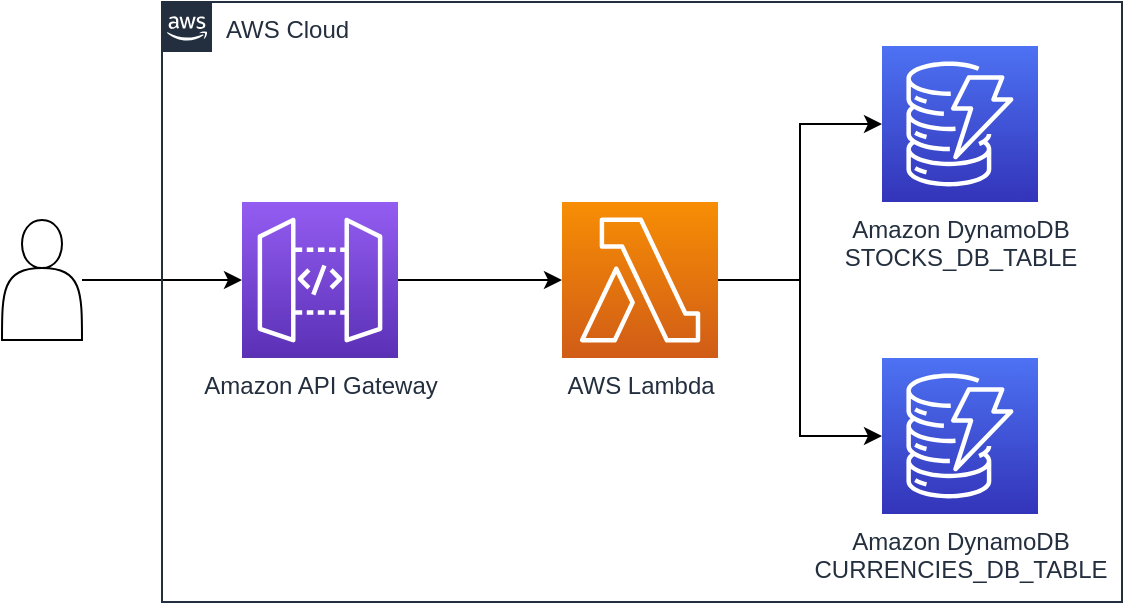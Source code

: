 <mxfile version="21.2.1" type="device">
  <diagram name="Page-1" id="S-1dwF8ICx19qoGAViRL">
    <mxGraphModel dx="1114" dy="955" grid="1" gridSize="10" guides="1" tooltips="1" connect="1" arrows="1" fold="1" page="1" pageScale="1" pageWidth="850" pageHeight="1100" math="0" shadow="0">
      <root>
        <mxCell id="0" />
        <mxCell id="1" parent="0" />
        <mxCell id="yHdm5nvyR6YY-11YfRfX-3" style="edgeStyle=orthogonalEdgeStyle;rounded=0;orthogonalLoop=1;jettySize=auto;html=1;entryX=0;entryY=0.5;entryDx=0;entryDy=0;entryPerimeter=0;" edge="1" parent="1" source="yHdm5nvyR6YY-11YfRfX-1" target="yHdm5nvyR6YY-11YfRfX-2">
          <mxGeometry relative="1" as="geometry" />
        </mxCell>
        <mxCell id="yHdm5nvyR6YY-11YfRfX-1" value="" style="shape=actor;whiteSpace=wrap;html=1;" vertex="1" parent="1">
          <mxGeometry x="80" y="289" width="40" height="60" as="geometry" />
        </mxCell>
        <mxCell id="yHdm5nvyR6YY-11YfRfX-5" style="edgeStyle=orthogonalEdgeStyle;rounded=0;orthogonalLoop=1;jettySize=auto;html=1;entryX=0;entryY=0.5;entryDx=0;entryDy=0;entryPerimeter=0;" edge="1" parent="1" source="yHdm5nvyR6YY-11YfRfX-2" target="yHdm5nvyR6YY-11YfRfX-4">
          <mxGeometry relative="1" as="geometry" />
        </mxCell>
        <mxCell id="yHdm5nvyR6YY-11YfRfX-2" value="Amazon API Gateway" style="points=[[0,0,0],[0.25,0,0],[0.5,0,0],[0.75,0,0],[1,0,0],[0,1,0],[0.25,1,0],[0.5,1,0],[0.75,1,0],[1,1,0],[0,0.25,0],[0,0.5,0],[0,0.75,0],[1,0.25,0],[1,0.5,0],[1,0.75,0]];outlineConnect=0;fontColor=#232F3E;gradientColor=#945DF2;gradientDirection=north;fillColor=#5A30B5;strokeColor=#ffffff;dashed=0;verticalLabelPosition=bottom;verticalAlign=top;align=center;html=1;fontSize=12;fontStyle=0;aspect=fixed;shape=mxgraph.aws4.resourceIcon;resIcon=mxgraph.aws4.api_gateway;" vertex="1" parent="1">
          <mxGeometry x="200" y="280" width="78" height="78" as="geometry" />
        </mxCell>
        <mxCell id="yHdm5nvyR6YY-11YfRfX-10" style="edgeStyle=orthogonalEdgeStyle;rounded=0;orthogonalLoop=1;jettySize=auto;html=1;entryX=0;entryY=0.5;entryDx=0;entryDy=0;entryPerimeter=0;" edge="1" parent="1" source="yHdm5nvyR6YY-11YfRfX-4" target="yHdm5nvyR6YY-11YfRfX-7">
          <mxGeometry relative="1" as="geometry" />
        </mxCell>
        <mxCell id="yHdm5nvyR6YY-11YfRfX-11" style="edgeStyle=orthogonalEdgeStyle;rounded=0;orthogonalLoop=1;jettySize=auto;html=1;" edge="1" parent="1" source="yHdm5nvyR6YY-11YfRfX-4" target="yHdm5nvyR6YY-11YfRfX-6">
          <mxGeometry relative="1" as="geometry" />
        </mxCell>
        <mxCell id="yHdm5nvyR6YY-11YfRfX-4" value="AWS Lambda" style="points=[[0,0,0],[0.25,0,0],[0.5,0,0],[0.75,0,0],[1,0,0],[0,1,0],[0.25,1,0],[0.5,1,0],[0.75,1,0],[1,1,0],[0,0.25,0],[0,0.5,0],[0,0.75,0],[1,0.25,0],[1,0.5,0],[1,0.75,0]];outlineConnect=0;fontColor=#232F3E;gradientColor=#F78E04;gradientDirection=north;fillColor=#D05C17;strokeColor=#ffffff;dashed=0;verticalLabelPosition=bottom;verticalAlign=top;align=center;html=1;fontSize=12;fontStyle=0;aspect=fixed;shape=mxgraph.aws4.resourceIcon;resIcon=mxgraph.aws4.lambda;" vertex="1" parent="1">
          <mxGeometry x="360" y="280" width="78" height="78" as="geometry" />
        </mxCell>
        <mxCell id="yHdm5nvyR6YY-11YfRfX-6" value="Amazon DynamoDB&lt;br&gt;STOCKS_DB_TABLE" style="points=[[0,0,0],[0.25,0,0],[0.5,0,0],[0.75,0,0],[1,0,0],[0,1,0],[0.25,1,0],[0.5,1,0],[0.75,1,0],[1,1,0],[0,0.25,0],[0,0.5,0],[0,0.75,0],[1,0.25,0],[1,0.5,0],[1,0.75,0]];outlineConnect=0;fontColor=#232F3E;gradientColor=#4D72F3;gradientDirection=north;fillColor=#3334B9;strokeColor=#ffffff;dashed=0;verticalLabelPosition=bottom;verticalAlign=top;align=center;html=1;fontSize=12;fontStyle=0;aspect=fixed;shape=mxgraph.aws4.resourceIcon;resIcon=mxgraph.aws4.dynamodb;" vertex="1" parent="1">
          <mxGeometry x="520" y="202" width="78" height="78" as="geometry" />
        </mxCell>
        <mxCell id="yHdm5nvyR6YY-11YfRfX-7" value="Amazon DynamoDB&lt;br&gt;CURRENCIES_DB_TABLE" style="points=[[0,0,0],[0.25,0,0],[0.5,0,0],[0.75,0,0],[1,0,0],[0,1,0],[0.25,1,0],[0.5,1,0],[0.75,1,0],[1,1,0],[0,0.25,0],[0,0.5,0],[0,0.75,0],[1,0.25,0],[1,0.5,0],[1,0.75,0]];outlineConnect=0;fontColor=#232F3E;gradientColor=#4D72F3;gradientDirection=north;fillColor=#3334B9;strokeColor=#ffffff;dashed=0;verticalLabelPosition=bottom;verticalAlign=top;align=center;html=1;fontSize=12;fontStyle=0;aspect=fixed;shape=mxgraph.aws4.resourceIcon;resIcon=mxgraph.aws4.dynamodb;" vertex="1" parent="1">
          <mxGeometry x="520" y="358" width="78" height="78" as="geometry" />
        </mxCell>
        <mxCell id="yHdm5nvyR6YY-11YfRfX-12" value="AWS Cloud" style="points=[[0,0],[0.25,0],[0.5,0],[0.75,0],[1,0],[1,0.25],[1,0.5],[1,0.75],[1,1],[0.75,1],[0.5,1],[0.25,1],[0,1],[0,0.75],[0,0.5],[0,0.25]];outlineConnect=0;gradientColor=none;html=1;whiteSpace=wrap;fontSize=12;fontStyle=0;container=1;pointerEvents=0;collapsible=0;recursiveResize=0;shape=mxgraph.aws4.group;grIcon=mxgraph.aws4.group_aws_cloud_alt;strokeColor=#232F3E;fillColor=none;verticalAlign=top;align=left;spacingLeft=30;fontColor=#232F3E;dashed=0;" vertex="1" parent="1">
          <mxGeometry x="160" y="180" width="480" height="300" as="geometry" />
        </mxCell>
      </root>
    </mxGraphModel>
  </diagram>
</mxfile>
